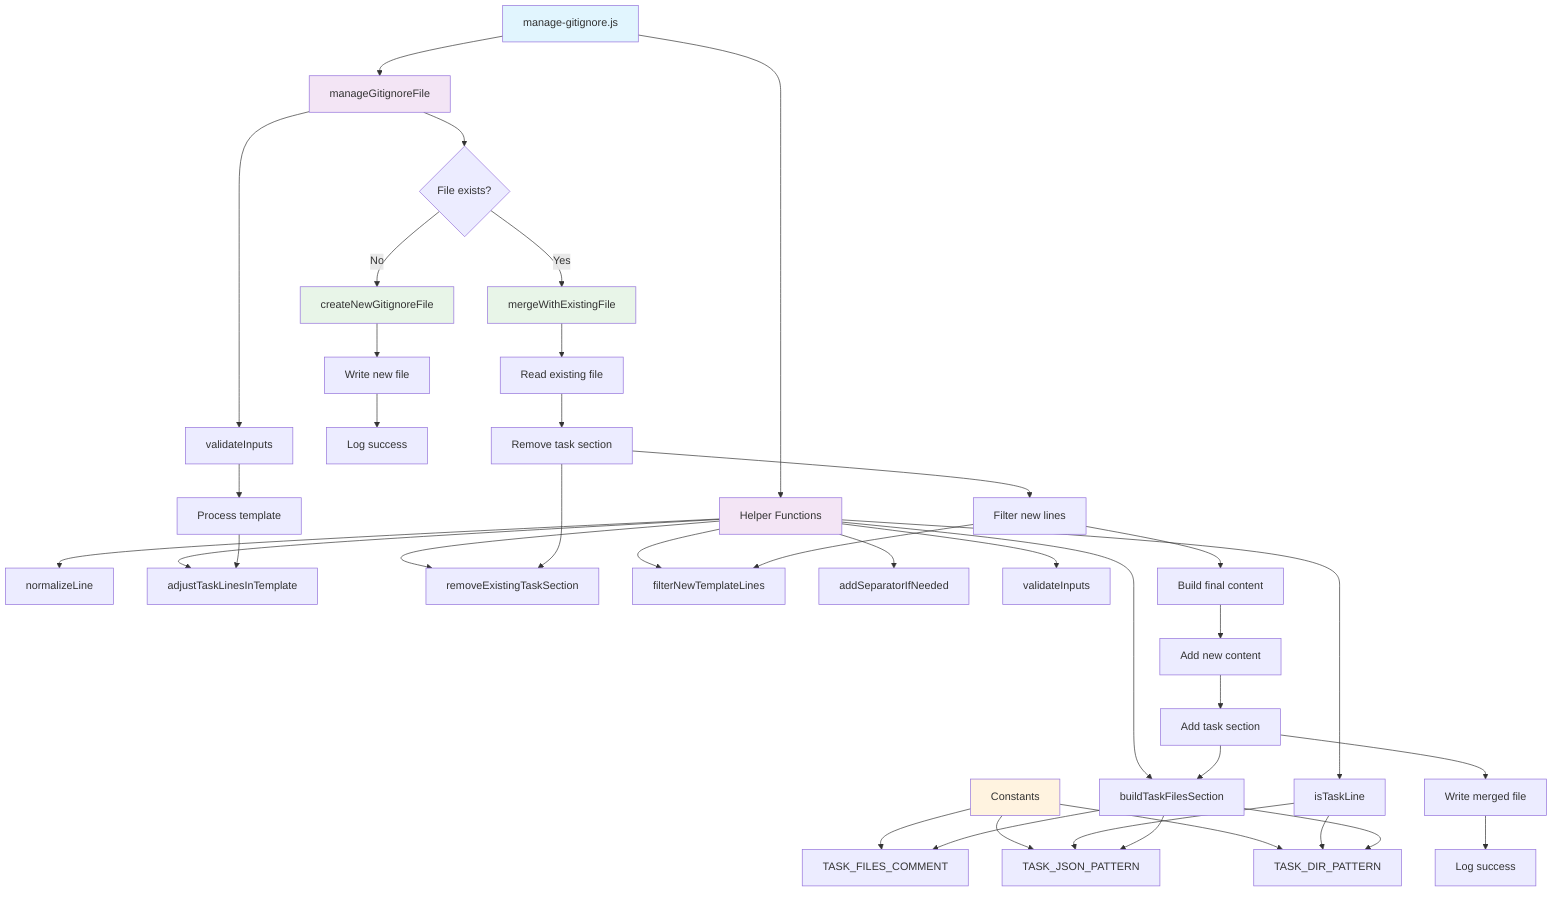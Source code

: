 graph TD
    A[manage-gitignore.js] --> B[manageGitignoreFile]
    A --> C[Helper Functions]
    
    B --> D{File exists?}
    D -->|No| E[createNewGitignoreFile]
    D -->|Yes| F[mergeWithExistingFile]
    
    C --> G[normalizeLine]
    C --> H[isTaskLine]
    C --> I[adjustTaskLinesInTemplate]
    C --> J[removeExistingTaskSection]
    C --> K[filterNewTemplateLines]
    C --> L[buildTaskFilesSection]
    C --> M[addSeparatorIfNeeded]
    C --> N[validateInputs]
    
    B --> O[validateInputs]
    O --> P[Process template]
    P --> I
    
    E --> Q[Write new file]
    Q --> R[Log success]
    
    F --> S[Read existing file]
    S --> T[Remove task section]
    T --> J
    T --> U[Filter new lines]
    U --> K
    U --> V[Build final content]
    V --> W[Add new content]
    W --> X[Add task section]
    X --> L
    X --> Y[Write merged file]
    Y --> Z[Log success]
    
    AA[Constants] --> BB[TASK_FILES_COMMENT]
    AA --> CC[TASK_JSON_PATTERN]
    AA --> DD[TASK_DIR_PATTERN]
    
    H --> CC
    H --> DD
    L --> BB
    L --> CC
    L --> DD
    
    style A fill:#e1f5fe
    style B fill:#f3e5f5
    style C fill:#f3e5f5
    style AA fill:#fff3e0
    style E fill:#e8f5e8
    style F fill:#e8f5e8